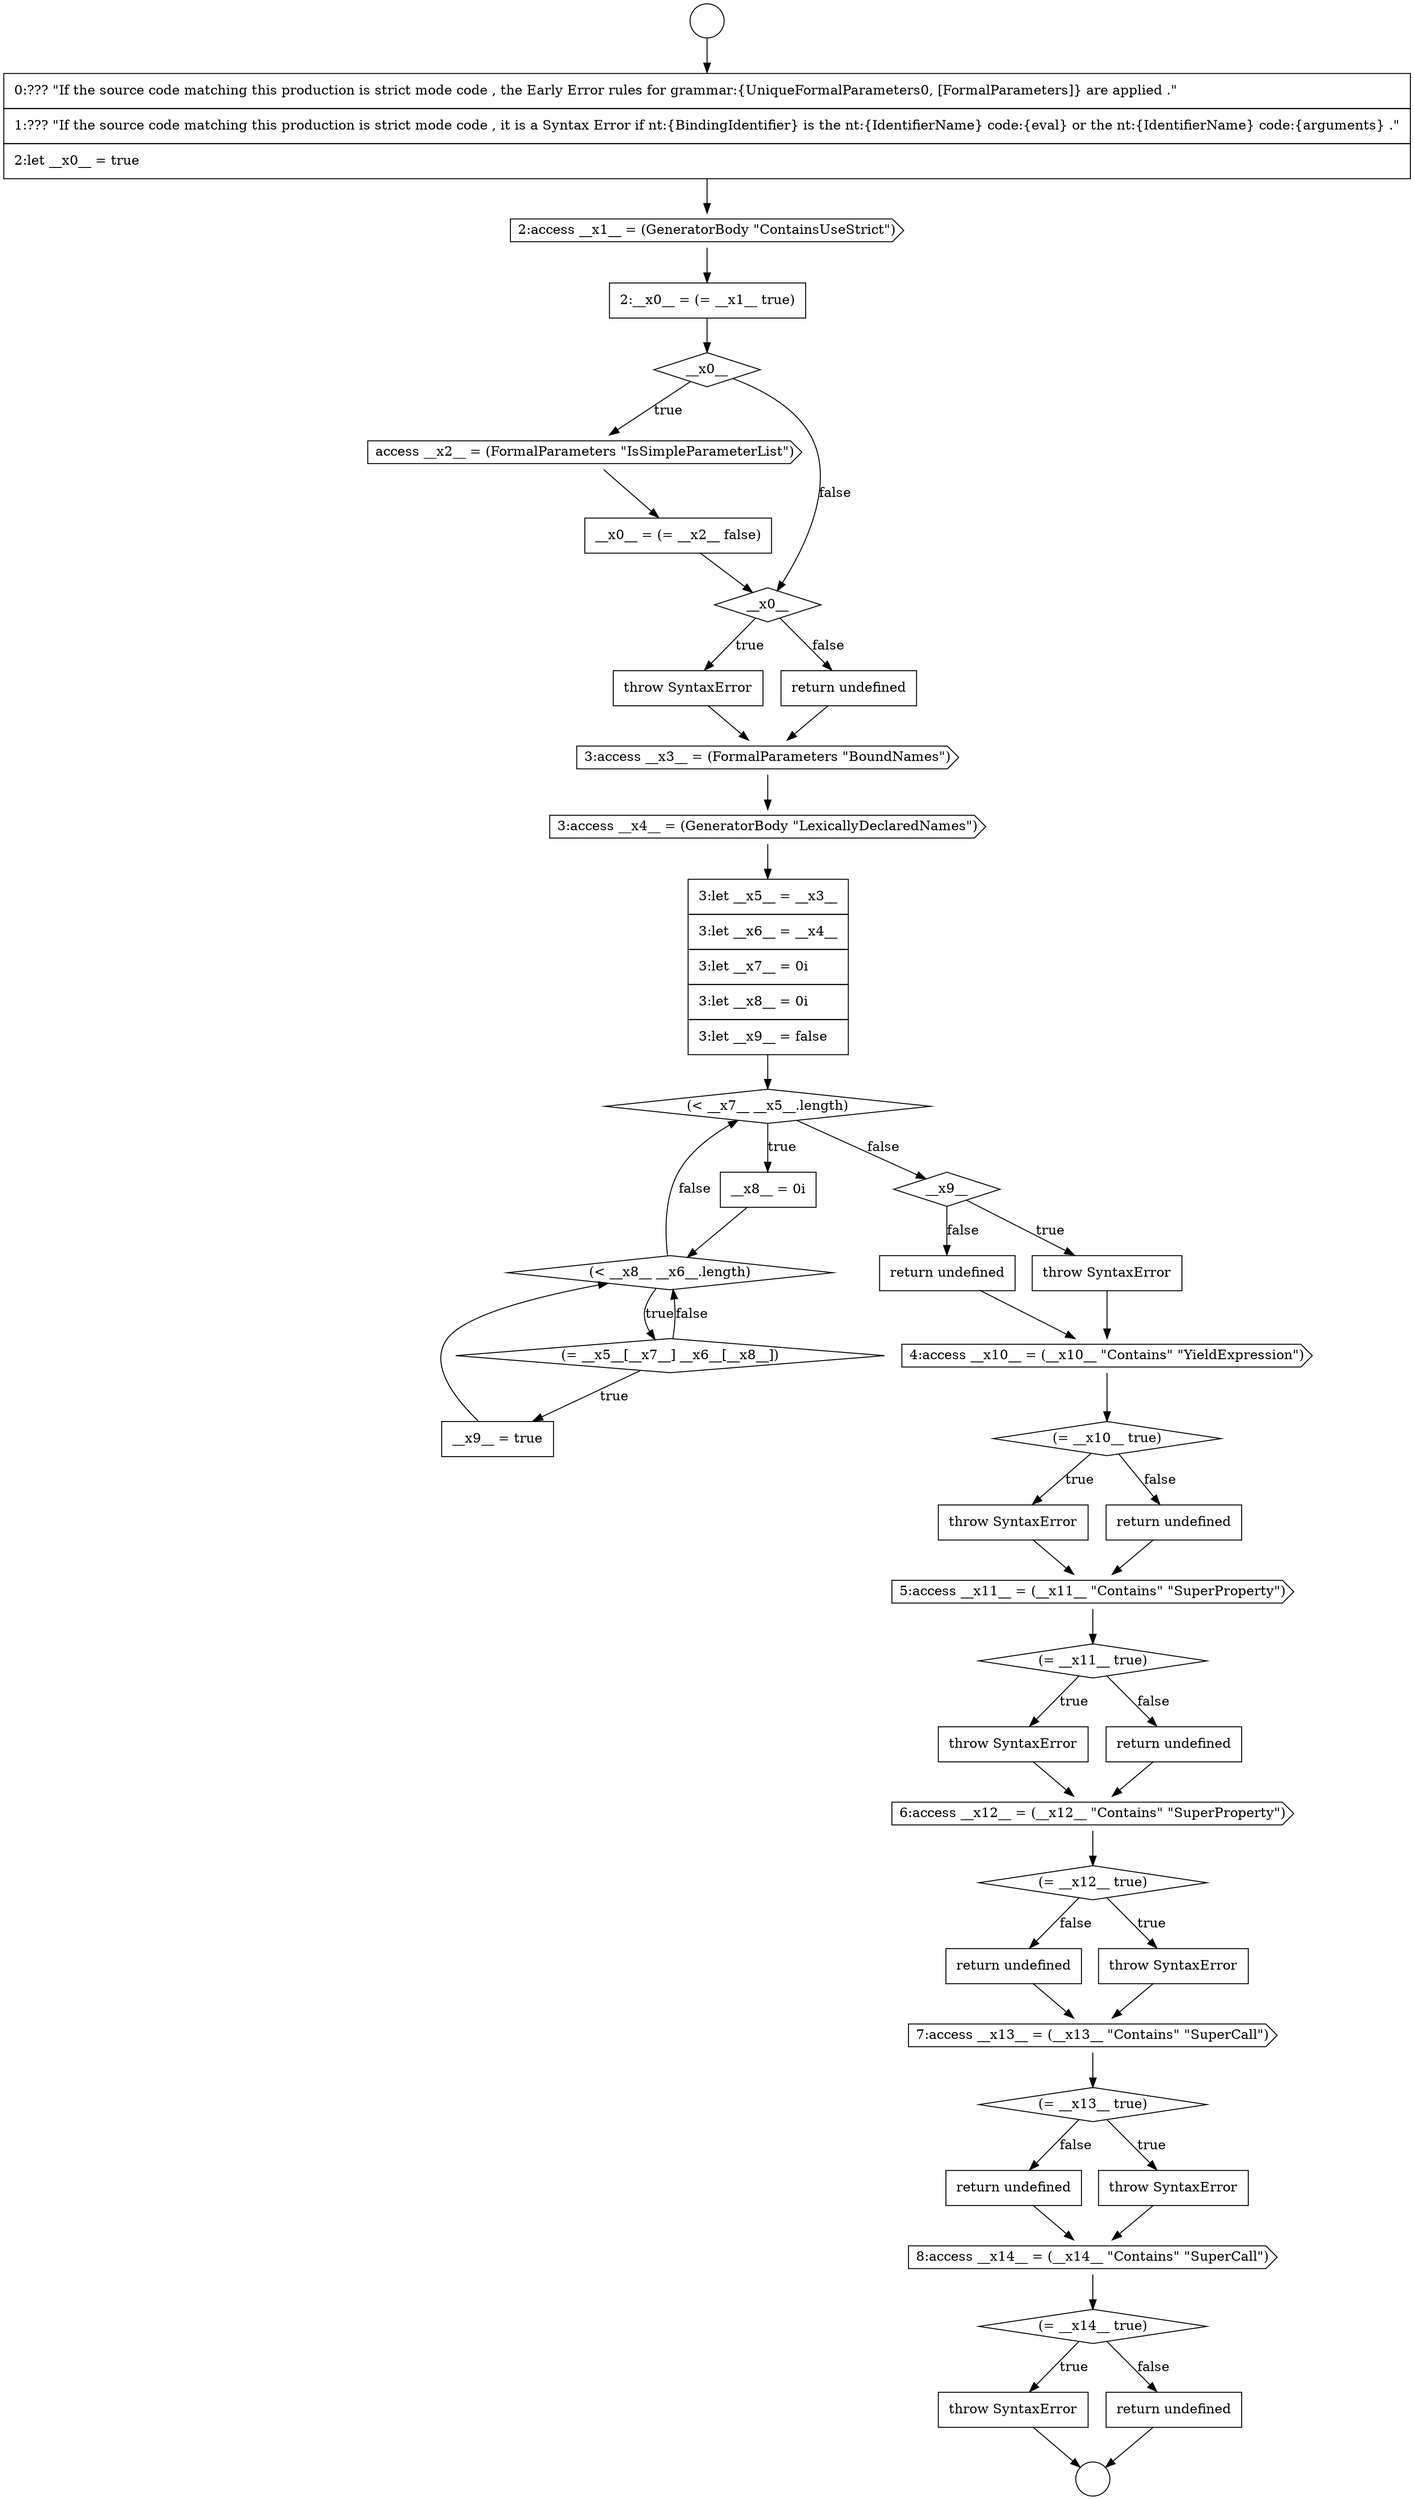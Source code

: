 digraph {
  node17639 [shape=none, margin=0, label=<<font color="black">
    <table border="0" cellborder="1" cellspacing="0" cellpadding="10">
      <tr><td align="left">throw SyntaxError</td></tr>
    </table>
  </font>> color="black" fillcolor="white" style=filled]
  node17624 [shape=diamond, label=<<font color="black">__x0__</font>> color="black" fillcolor="white" style=filled]
  node17620 [shape=circle label=" " color="black" fillcolor="white" style=filled]
  node17645 [shape=cds, label=<<font color="black">5:access __x11__ = (__x11__ &quot;Contains&quot; &quot;SuperProperty&quot;)</font>> color="black" fillcolor="white" style=filled]
  node17619 [shape=circle label=" " color="black" fillcolor="white" style=filled]
  node17647 [shape=none, margin=0, label=<<font color="black">
    <table border="0" cellborder="1" cellspacing="0" cellpadding="10">
      <tr><td align="left">throw SyntaxError</td></tr>
    </table>
  </font>> color="black" fillcolor="white" style=filled]
  node17625 [shape=cds, label=<<font color="black">access __x2__ = (FormalParameters &quot;IsSimpleParameterList&quot;)</font>> color="black" fillcolor="white" style=filled]
  node17632 [shape=none, margin=0, label=<<font color="black">
    <table border="0" cellborder="1" cellspacing="0" cellpadding="10">
      <tr><td align="left">3:let __x5__ = __x3__</td></tr>
      <tr><td align="left">3:let __x6__ = __x4__</td></tr>
      <tr><td align="left">3:let __x7__ = 0i</td></tr>
      <tr><td align="left">3:let __x8__ = 0i</td></tr>
      <tr><td align="left">3:let __x9__ = false</td></tr>
    </table>
  </font>> color="black" fillcolor="white" style=filled]
  node17626 [shape=none, margin=0, label=<<font color="black">
    <table border="0" cellborder="1" cellspacing="0" cellpadding="10">
      <tr><td align="left">__x0__ = (= __x2__ false)</td></tr>
    </table>
  </font>> color="black" fillcolor="white" style=filled]
  node17656 [shape=none, margin=0, label=<<font color="black">
    <table border="0" cellborder="1" cellspacing="0" cellpadding="10">
      <tr><td align="left">return undefined</td></tr>
    </table>
  </font>> color="black" fillcolor="white" style=filled]
  node17641 [shape=cds, label=<<font color="black">4:access __x10__ = (__x10__ &quot;Contains&quot; &quot;YieldExpression&quot;)</font>> color="black" fillcolor="white" style=filled]
  node17652 [shape=none, margin=0, label=<<font color="black">
    <table border="0" cellborder="1" cellspacing="0" cellpadding="10">
      <tr><td align="left">return undefined</td></tr>
    </table>
  </font>> color="black" fillcolor="white" style=filled]
  node17630 [shape=cds, label=<<font color="black">3:access __x3__ = (FormalParameters &quot;BoundNames&quot;)</font>> color="black" fillcolor="white" style=filled]
  node17635 [shape=diamond, label=<<font color="black">(&lt; __x8__ __x6__.length)</font>> color="black" fillcolor="white" style=filled]
  node17633 [shape=diamond, label=<<font color="black">(&lt; __x7__ __x5__.length)</font>> color="black" fillcolor="white" style=filled]
  node17627 [shape=diamond, label=<<font color="black">__x0__</font>> color="black" fillcolor="white" style=filled]
  node17655 [shape=none, margin=0, label=<<font color="black">
    <table border="0" cellborder="1" cellspacing="0" cellpadding="10">
      <tr><td align="left">throw SyntaxError</td></tr>
    </table>
  </font>> color="black" fillcolor="white" style=filled]
  node17642 [shape=diamond, label=<<font color="black">(= __x10__ true)</font>> color="black" fillcolor="white" style=filled]
  node17623 [shape=none, margin=0, label=<<font color="black">
    <table border="0" cellborder="1" cellspacing="0" cellpadding="10">
      <tr><td align="left">2:__x0__ = (= __x1__ true)</td></tr>
    </table>
  </font>> color="black" fillcolor="white" style=filled]
  node17659 [shape=none, margin=0, label=<<font color="black">
    <table border="0" cellborder="1" cellspacing="0" cellpadding="10">
      <tr><td align="left">throw SyntaxError</td></tr>
    </table>
  </font>> color="black" fillcolor="white" style=filled]
  node17638 [shape=diamond, label=<<font color="black">__x9__</font>> color="black" fillcolor="white" style=filled]
  node17631 [shape=cds, label=<<font color="black">3:access __x4__ = (GeneratorBody &quot;LexicallyDeclaredNames&quot;)</font>> color="black" fillcolor="white" style=filled]
  node17651 [shape=none, margin=0, label=<<font color="black">
    <table border="0" cellborder="1" cellspacing="0" cellpadding="10">
      <tr><td align="left">throw SyntaxError</td></tr>
    </table>
  </font>> color="black" fillcolor="white" style=filled]
  node17646 [shape=diamond, label=<<font color="black">(= __x11__ true)</font>> color="black" fillcolor="white" style=filled]
  node17654 [shape=diamond, label=<<font color="black">(= __x13__ true)</font>> color="black" fillcolor="white" style=filled]
  node17628 [shape=none, margin=0, label=<<font color="black">
    <table border="0" cellborder="1" cellspacing="0" cellpadding="10">
      <tr><td align="left">throw SyntaxError</td></tr>
    </table>
  </font>> color="black" fillcolor="white" style=filled]
  node17643 [shape=none, margin=0, label=<<font color="black">
    <table border="0" cellborder="1" cellspacing="0" cellpadding="10">
      <tr><td align="left">throw SyntaxError</td></tr>
    </table>
  </font>> color="black" fillcolor="white" style=filled]
  node17622 [shape=cds, label=<<font color="black">2:access __x1__ = (GeneratorBody &quot;ContainsUseStrict&quot;)</font>> color="black" fillcolor="white" style=filled]
  node17660 [shape=none, margin=0, label=<<font color="black">
    <table border="0" cellborder="1" cellspacing="0" cellpadding="10">
      <tr><td align="left">return undefined</td></tr>
    </table>
  </font>> color="black" fillcolor="white" style=filled]
  node17637 [shape=none, margin=0, label=<<font color="black">
    <table border="0" cellborder="1" cellspacing="0" cellpadding="10">
      <tr><td align="left">__x9__ = true</td></tr>
    </table>
  </font>> color="black" fillcolor="white" style=filled]
  node17650 [shape=diamond, label=<<font color="black">(= __x12__ true)</font>> color="black" fillcolor="white" style=filled]
  node17657 [shape=cds, label=<<font color="black">8:access __x14__ = (__x14__ &quot;Contains&quot; &quot;SuperCall&quot;)</font>> color="black" fillcolor="white" style=filled]
  node17640 [shape=none, margin=0, label=<<font color="black">
    <table border="0" cellborder="1" cellspacing="0" cellpadding="10">
      <tr><td align="left">return undefined</td></tr>
    </table>
  </font>> color="black" fillcolor="white" style=filled]
  node17621 [shape=none, margin=0, label=<<font color="black">
    <table border="0" cellborder="1" cellspacing="0" cellpadding="10">
      <tr><td align="left">0:??? &quot;If the source code matching this production is strict mode code , the Early Error rules for grammar:{UniqueFormalParameters0, [FormalParameters]} are applied .&quot;</td></tr>
      <tr><td align="left">1:??? &quot;If the source code matching this production is strict mode code , it is a Syntax Error if nt:{BindingIdentifier} is the nt:{IdentifierName} code:{eval} or the nt:{IdentifierName} code:{arguments} .&quot;</td></tr>
      <tr><td align="left">2:let __x0__ = true</td></tr>
    </table>
  </font>> color="black" fillcolor="white" style=filled]
  node17653 [shape=cds, label=<<font color="black">7:access __x13__ = (__x13__ &quot;Contains&quot; &quot;SuperCall&quot;)</font>> color="black" fillcolor="white" style=filled]
  node17644 [shape=none, margin=0, label=<<font color="black">
    <table border="0" cellborder="1" cellspacing="0" cellpadding="10">
      <tr><td align="left">return undefined</td></tr>
    </table>
  </font>> color="black" fillcolor="white" style=filled]
  node17649 [shape=cds, label=<<font color="black">6:access __x12__ = (__x12__ &quot;Contains&quot; &quot;SuperProperty&quot;)</font>> color="black" fillcolor="white" style=filled]
  node17648 [shape=none, margin=0, label=<<font color="black">
    <table border="0" cellborder="1" cellspacing="0" cellpadding="10">
      <tr><td align="left">return undefined</td></tr>
    </table>
  </font>> color="black" fillcolor="white" style=filled]
  node17629 [shape=none, margin=0, label=<<font color="black">
    <table border="0" cellborder="1" cellspacing="0" cellpadding="10">
      <tr><td align="left">return undefined</td></tr>
    </table>
  </font>> color="black" fillcolor="white" style=filled]
  node17658 [shape=diamond, label=<<font color="black">(= __x14__ true)</font>> color="black" fillcolor="white" style=filled]
  node17636 [shape=diamond, label=<<font color="black">(= __x5__[__x7__] __x6__[__x8__])</font>> color="black" fillcolor="white" style=filled]
  node17634 [shape=none, margin=0, label=<<font color="black">
    <table border="0" cellborder="1" cellspacing="0" cellpadding="10">
      <tr><td align="left">__x8__ = 0i</td></tr>
    </table>
  </font>> color="black" fillcolor="white" style=filled]
  node17659 -> node17620 [ color="black"]
  node17649 -> node17650 [ color="black"]
  node17635 -> node17636 [label=<<font color="black">true</font>> color="black"]
  node17635 -> node17633 [label=<<font color="black">false</font>> color="black"]
  node17640 -> node17641 [ color="black"]
  node17624 -> node17625 [label=<<font color="black">true</font>> color="black"]
  node17624 -> node17627 [label=<<font color="black">false</font>> color="black"]
  node17652 -> node17653 [ color="black"]
  node17639 -> node17641 [ color="black"]
  node17619 -> node17621 [ color="black"]
  node17626 -> node17627 [ color="black"]
  node17634 -> node17635 [ color="black"]
  node17646 -> node17647 [label=<<font color="black">true</font>> color="black"]
  node17646 -> node17648 [label=<<font color="black">false</font>> color="black"]
  node17636 -> node17637 [label=<<font color="black">true</font>> color="black"]
  node17636 -> node17635 [label=<<font color="black">false</font>> color="black"]
  node17623 -> node17624 [ color="black"]
  node17656 -> node17657 [ color="black"]
  node17641 -> node17642 [ color="black"]
  node17660 -> node17620 [ color="black"]
  node17650 -> node17651 [label=<<font color="black">true</font>> color="black"]
  node17650 -> node17652 [label=<<font color="black">false</font>> color="black"]
  node17632 -> node17633 [ color="black"]
  node17654 -> node17655 [label=<<font color="black">true</font>> color="black"]
  node17654 -> node17656 [label=<<font color="black">false</font>> color="black"]
  node17651 -> node17653 [ color="black"]
  node17642 -> node17643 [label=<<font color="black">true</font>> color="black"]
  node17642 -> node17644 [label=<<font color="black">false</font>> color="black"]
  node17645 -> node17646 [ color="black"]
  node17631 -> node17632 [ color="black"]
  node17643 -> node17645 [ color="black"]
  node17657 -> node17658 [ color="black"]
  node17629 -> node17630 [ color="black"]
  node17625 -> node17626 [ color="black"]
  node17638 -> node17639 [label=<<font color="black">true</font>> color="black"]
  node17638 -> node17640 [label=<<font color="black">false</font>> color="black"]
  node17648 -> node17649 [ color="black"]
  node17658 -> node17659 [label=<<font color="black">true</font>> color="black"]
  node17658 -> node17660 [label=<<font color="black">false</font>> color="black"]
  node17628 -> node17630 [ color="black"]
  node17644 -> node17645 [ color="black"]
  node17630 -> node17631 [ color="black"]
  node17637 -> node17635 [ color="black"]
  node17653 -> node17654 [ color="black"]
  node17621 -> node17622 [ color="black"]
  node17627 -> node17628 [label=<<font color="black">true</font>> color="black"]
  node17627 -> node17629 [label=<<font color="black">false</font>> color="black"]
  node17647 -> node17649 [ color="black"]
  node17622 -> node17623 [ color="black"]
  node17633 -> node17634 [label=<<font color="black">true</font>> color="black"]
  node17633 -> node17638 [label=<<font color="black">false</font>> color="black"]
  node17655 -> node17657 [ color="black"]
}
